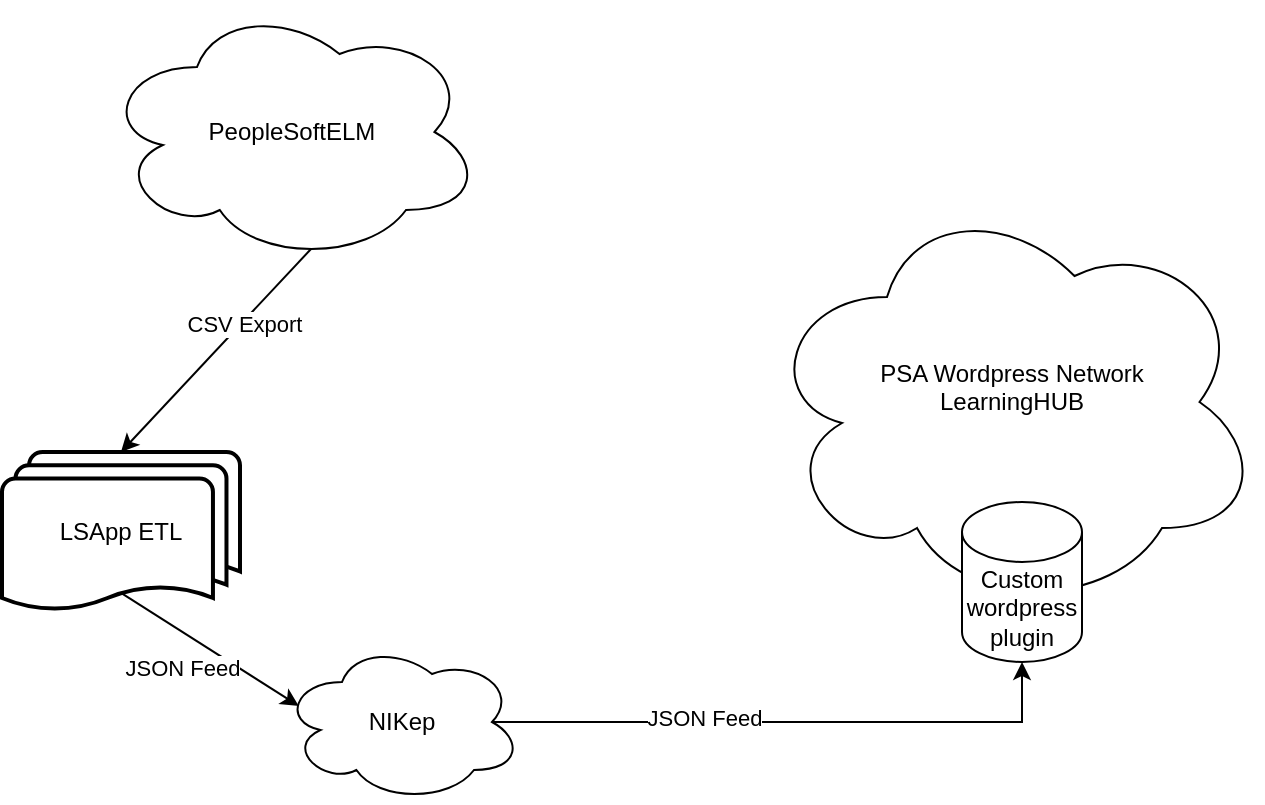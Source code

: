 <mxfile version="14.8.0" type="github">
  <diagram id="1HEpcO4DPhFORU9fRaos" name="Page-1">
    <mxGraphModel dx="1038" dy="536" grid="1" gridSize="10" guides="1" tooltips="1" connect="1" arrows="1" fold="1" page="1" pageScale="1" pageWidth="850" pageHeight="1100" math="0" shadow="0">
      <root>
        <mxCell id="0" />
        <mxCell id="1" parent="0" />
        <mxCell id="hevnwnW_VP5BSD5cbGkB-1" value="PeopleSoftELM" style="ellipse;shape=cloud;whiteSpace=wrap;html=1;" vertex="1" parent="1">
          <mxGeometry x="130" y="60" width="190" height="130" as="geometry" />
        </mxCell>
        <mxCell id="hevnwnW_VP5BSD5cbGkB-3" value="LSApp ETL" style="strokeWidth=2;html=1;shape=mxgraph.flowchart.multi-document;whiteSpace=wrap;" vertex="1" parent="1">
          <mxGeometry x="80" y="285" width="119" height="80" as="geometry" />
        </mxCell>
        <mxCell id="hevnwnW_VP5BSD5cbGkB-4" value="" style="endArrow=classic;html=1;exitX=0.55;exitY=0.95;exitDx=0;exitDy=0;exitPerimeter=0;entryX=0.5;entryY=0;entryDx=0;entryDy=0;entryPerimeter=0;" edge="1" parent="1" source="hevnwnW_VP5BSD5cbGkB-1" target="hevnwnW_VP5BSD5cbGkB-3">
          <mxGeometry width="50" height="50" relative="1" as="geometry">
            <mxPoint x="400" y="300" as="sourcePoint" />
            <mxPoint x="450" y="250" as="targetPoint" />
          </mxGeometry>
        </mxCell>
        <mxCell id="hevnwnW_VP5BSD5cbGkB-5" value="CSV Export" style="edgeLabel;html=1;align=center;verticalAlign=middle;resizable=0;points=[];" vertex="1" connectable="0" parent="hevnwnW_VP5BSD5cbGkB-4">
          <mxGeometry x="-0.27" y="1" relative="1" as="geometry">
            <mxPoint as="offset" />
          </mxGeometry>
        </mxCell>
        <mxCell id="hevnwnW_VP5BSD5cbGkB-14" style="edgeStyle=orthogonalEdgeStyle;rounded=0;orthogonalLoop=1;jettySize=auto;html=1;exitX=0.875;exitY=0.5;exitDx=0;exitDy=0;exitPerimeter=0;entryX=0.5;entryY=1;entryDx=0;entryDy=0;entryPerimeter=0;" edge="1" parent="1" source="hevnwnW_VP5BSD5cbGkB-6" target="hevnwnW_VP5BSD5cbGkB-10">
          <mxGeometry relative="1" as="geometry">
            <mxPoint x="590" y="400" as="targetPoint" />
          </mxGeometry>
        </mxCell>
        <mxCell id="hevnwnW_VP5BSD5cbGkB-16" value="JSON Feed" style="edgeLabel;html=1;align=center;verticalAlign=middle;resizable=0;points=[];" vertex="1" connectable="0" parent="hevnwnW_VP5BSD5cbGkB-14">
          <mxGeometry x="-0.281" y="2" relative="1" as="geometry">
            <mxPoint as="offset" />
          </mxGeometry>
        </mxCell>
        <mxCell id="hevnwnW_VP5BSD5cbGkB-6" value="NIKep" style="ellipse;shape=cloud;whiteSpace=wrap;html=1;" vertex="1" parent="1">
          <mxGeometry x="220" y="380" width="120" height="80" as="geometry" />
        </mxCell>
        <mxCell id="hevnwnW_VP5BSD5cbGkB-7" value="" style="endArrow=classic;html=1;exitX=0.5;exitY=0.88;exitDx=0;exitDy=0;exitPerimeter=0;entryX=0.07;entryY=0.4;entryDx=0;entryDy=0;entryPerimeter=0;" edge="1" parent="1" source="hevnwnW_VP5BSD5cbGkB-3" target="hevnwnW_VP5BSD5cbGkB-6">
          <mxGeometry width="50" height="50" relative="1" as="geometry">
            <mxPoint x="110" y="320" as="sourcePoint" />
            <mxPoint x="220" y="388" as="targetPoint" />
          </mxGeometry>
        </mxCell>
        <mxCell id="hevnwnW_VP5BSD5cbGkB-8" value="JSON Feed" style="edgeLabel;html=1;align=center;verticalAlign=middle;resizable=0;points=[];" vertex="1" connectable="0" parent="hevnwnW_VP5BSD5cbGkB-7">
          <mxGeometry x="-0.306" y="2" relative="1" as="geometry">
            <mxPoint x="-2" y="19" as="offset" />
          </mxGeometry>
        </mxCell>
        <mxCell id="hevnwnW_VP5BSD5cbGkB-9" value="&lt;div&gt;PSA Wordpress Network&lt;br&gt;&lt;/div&gt;&lt;div&gt;LearningHUB&lt;/div&gt;&lt;div&gt;&lt;br&gt;&lt;/div&gt;" style="ellipse;shape=cloud;whiteSpace=wrap;html=1;" vertex="1" parent="1">
          <mxGeometry x="460" y="155" width="250" height="210" as="geometry" />
        </mxCell>
        <mxCell id="hevnwnW_VP5BSD5cbGkB-10" value="Custom wordpress plugin" style="shape=cylinder3;whiteSpace=wrap;html=1;boundedLbl=1;backgroundOutline=1;size=15;" vertex="1" parent="1">
          <mxGeometry x="560" y="310" width="60" height="80" as="geometry" />
        </mxCell>
      </root>
    </mxGraphModel>
  </diagram>
</mxfile>
